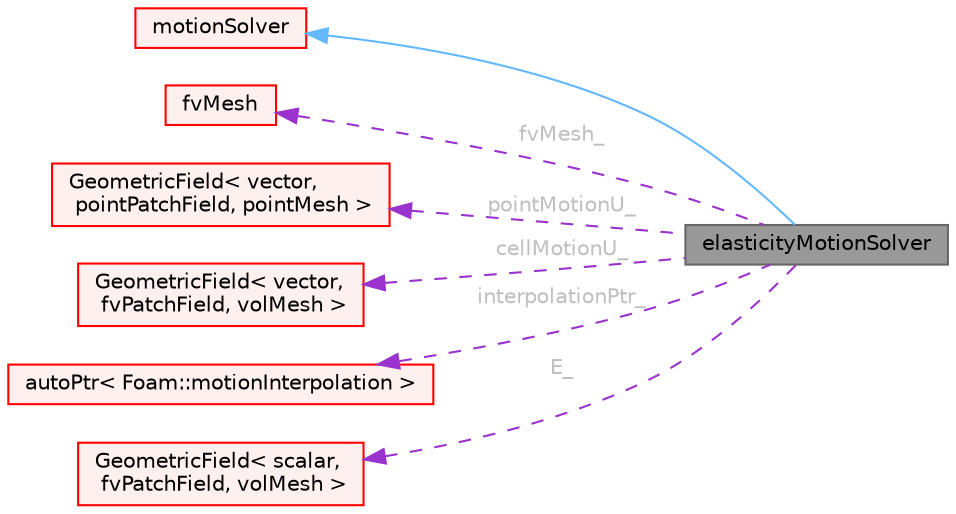 digraph "elasticityMotionSolver"
{
 // LATEX_PDF_SIZE
  bgcolor="transparent";
  edge [fontname=Helvetica,fontsize=10,labelfontname=Helvetica,labelfontsize=10];
  node [fontname=Helvetica,fontsize=10,shape=box,height=0.2,width=0.4];
  rankdir="LR";
  Node1 [id="Node000001",label="elasticityMotionSolver",height=0.2,width=0.4,color="gray40", fillcolor="grey60", style="filled", fontcolor="black",tooltip="Mesh deformation based on the linear elasticity equations. The boundary displacement is set as a boun..."];
  Node2 -> Node1 [id="edge1_Node000001_Node000002",dir="back",color="steelblue1",style="solid",tooltip=" "];
  Node2 [id="Node000002",label="motionSolver",height=0.2,width=0.4,color="red", fillcolor="#FFF0F0", style="filled",URL="$classFoam_1_1motionSolver.html",tooltip="Virtual base class for mesh motion solver."];
  Node16 -> Node1 [id="edge2_Node000001_Node000016",dir="back",color="darkorchid3",style="dashed",tooltip=" ",label=" fvMesh_",fontcolor="grey" ];
  Node16 [id="Node000016",label="fvMesh",height=0.2,width=0.4,color="red", fillcolor="#FFF0F0", style="filled",URL="$classFoam_1_1fvMesh.html",tooltip="Mesh data needed to do the Finite Volume discretisation."];
  Node55 -> Node1 [id="edge3_Node000001_Node000055",dir="back",color="darkorchid3",style="dashed",tooltip=" ",label=" pointMotionU_",fontcolor="grey" ];
  Node55 [id="Node000055",label="GeometricField\< vector,\l pointPatchField, pointMesh \>",height=0.2,width=0.4,color="red", fillcolor="#FFF0F0", style="filled",URL="$classFoam_1_1GeometricField.html",tooltip=" "];
  Node57 -> Node1 [id="edge4_Node000001_Node000057",dir="back",color="darkorchid3",style="dashed",tooltip=" ",label=" cellMotionU_",fontcolor="grey" ];
  Node57 [id="Node000057",label="GeometricField\< vector,\l fvPatchField, volMesh \>",height=0.2,width=0.4,color="red", fillcolor="#FFF0F0", style="filled",URL="$classFoam_1_1GeometricField.html",tooltip=" "];
  Node59 -> Node1 [id="edge5_Node000001_Node000059",dir="back",color="darkorchid3",style="dashed",tooltip=" ",label=" interpolationPtr_",fontcolor="grey" ];
  Node59 [id="Node000059",label="autoPtr\< Foam::motionInterpolation \>",height=0.2,width=0.4,color="red", fillcolor="#FFF0F0", style="filled",URL="$classFoam_1_1autoPtr.html",tooltip=" "];
  Node61 -> Node1 [id="edge6_Node000001_Node000061",dir="back",color="darkorchid3",style="dashed",tooltip=" ",label=" E_",fontcolor="grey" ];
  Node61 [id="Node000061",label="GeometricField\< scalar,\l fvPatchField, volMesh \>",height=0.2,width=0.4,color="red", fillcolor="#FFF0F0", style="filled",URL="$classFoam_1_1GeometricField.html",tooltip=" "];
}
